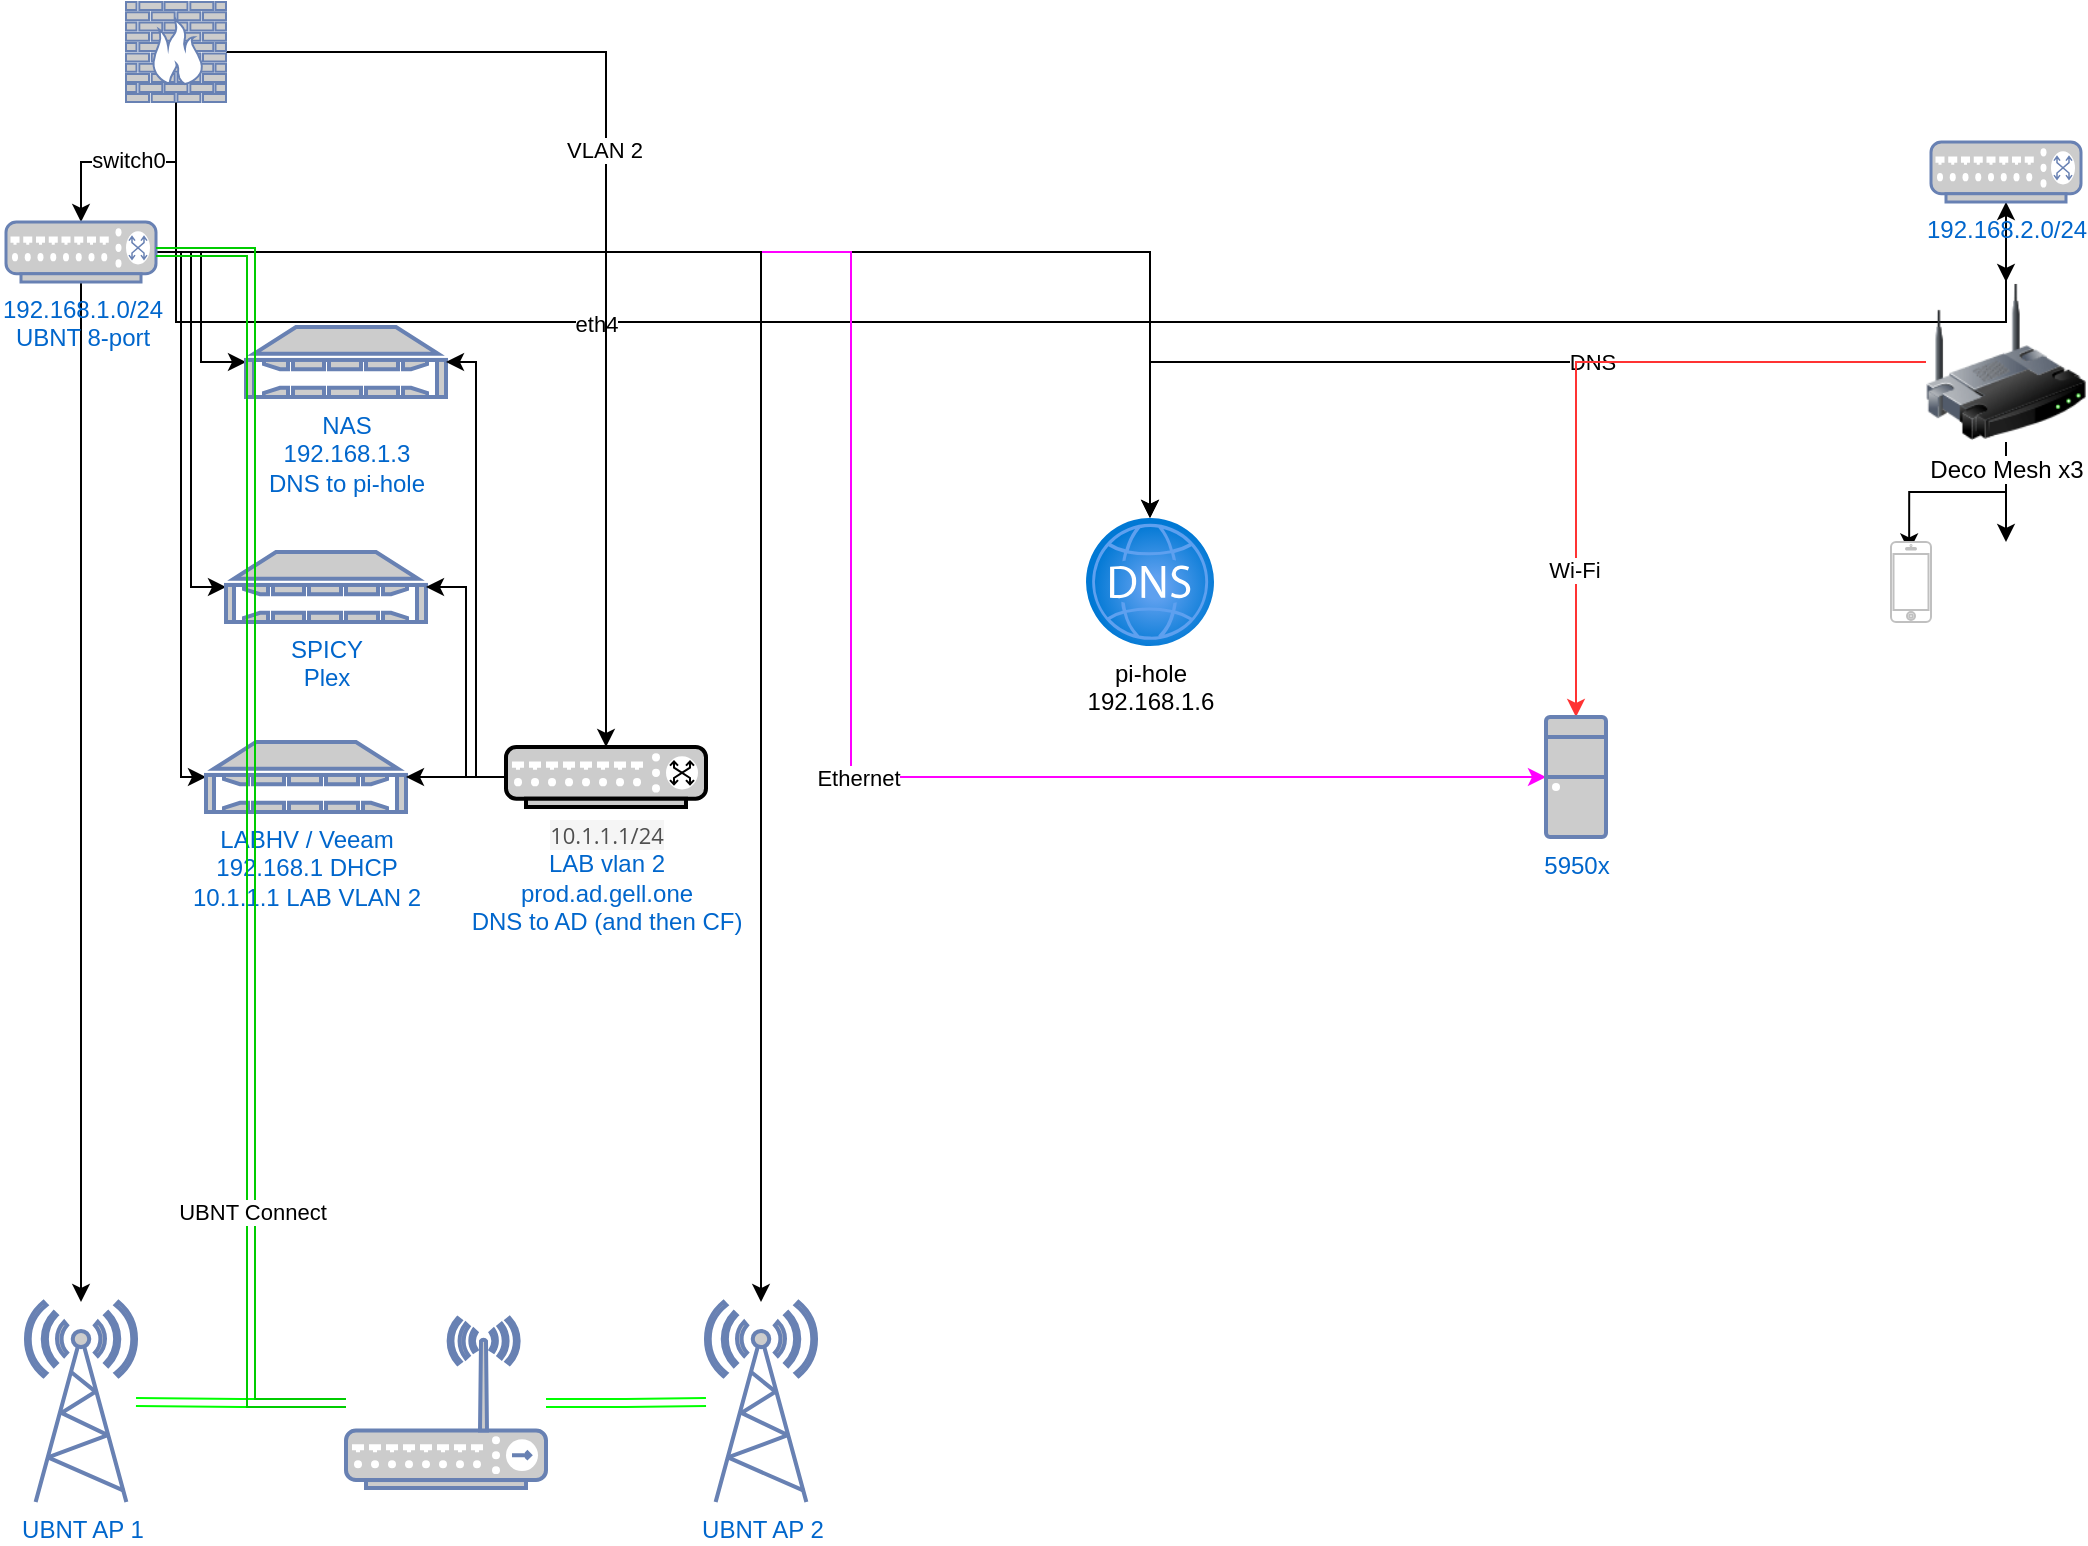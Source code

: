 <mxfile version="20.0.3" type="github">
  <diagram id="iC6M-rrgXTsZYorOLaK3" name="Page-1">
    <mxGraphModel dx="2270" dy="935" grid="1" gridSize="10" guides="1" tooltips="1" connect="1" arrows="1" fold="1" page="1" pageScale="1" pageWidth="850" pageHeight="1400" math="0" shadow="0">
      <root>
        <mxCell id="0" />
        <mxCell id="1" parent="0" />
        <mxCell id="Tb5XQR19AkCkS0yn6avB-4" style="edgeStyle=orthogonalEdgeStyle;rounded=0;orthogonalLoop=1;jettySize=auto;html=1;" edge="1" parent="1" source="Tb5XQR19AkCkS0yn6avB-2" target="Tb5XQR19AkCkS0yn6avB-3">
          <mxGeometry relative="1" as="geometry" />
        </mxCell>
        <mxCell id="Tb5XQR19AkCkS0yn6avB-35" value="switch0" style="edgeLabel;html=1;align=center;verticalAlign=middle;resizable=0;points=[];" vertex="1" connectable="0" parent="Tb5XQR19AkCkS0yn6avB-4">
          <mxGeometry x="-0.245" y="-1" relative="1" as="geometry">
            <mxPoint x="-14" as="offset" />
          </mxGeometry>
        </mxCell>
        <mxCell id="Tb5XQR19AkCkS0yn6avB-7" style="edgeStyle=orthogonalEdgeStyle;rounded=0;orthogonalLoop=1;jettySize=auto;html=1;" edge="1" parent="1" source="Tb5XQR19AkCkS0yn6avB-2" target="Tb5XQR19AkCkS0yn6avB-5">
          <mxGeometry relative="1" as="geometry">
            <Array as="points">
              <mxPoint x="125" y="170" />
              <mxPoint x="1040" y="170" />
            </Array>
          </mxGeometry>
        </mxCell>
        <mxCell id="Tb5XQR19AkCkS0yn6avB-34" value="eth4" style="edgeLabel;html=1;align=center;verticalAlign=middle;resizable=0;points=[];" vertex="1" connectable="0" parent="Tb5XQR19AkCkS0yn6avB-7">
          <mxGeometry x="-0.41" y="-1" relative="1" as="geometry">
            <mxPoint as="offset" />
          </mxGeometry>
        </mxCell>
        <mxCell id="Tb5XQR19AkCkS0yn6avB-31" style="edgeStyle=orthogonalEdgeStyle;rounded=0;orthogonalLoop=1;jettySize=auto;html=1;" edge="1" parent="1" source="Tb5XQR19AkCkS0yn6avB-2" target="Tb5XQR19AkCkS0yn6avB-27">
          <mxGeometry relative="1" as="geometry" />
        </mxCell>
        <mxCell id="Tb5XQR19AkCkS0yn6avB-33" value="VLAN 2" style="edgeLabel;html=1;align=center;verticalAlign=middle;resizable=0;points=[];" vertex="1" connectable="0" parent="Tb5XQR19AkCkS0yn6avB-31">
          <mxGeometry x="-0.11" y="-1" relative="1" as="geometry">
            <mxPoint as="offset" />
          </mxGeometry>
        </mxCell>
        <mxCell id="Tb5XQR19AkCkS0yn6avB-2" value="" style="fontColor=#0066CC;verticalAlign=top;verticalLabelPosition=bottom;labelPosition=center;align=center;html=1;outlineConnect=0;fillColor=#CCCCCC;strokeColor=#6881B3;gradientColor=none;gradientDirection=north;strokeWidth=2;shape=mxgraph.networks.firewall;" vertex="1" parent="1">
          <mxGeometry x="100" y="10" width="50" height="50" as="geometry" />
        </mxCell>
        <mxCell id="Tb5XQR19AkCkS0yn6avB-19" style="edgeStyle=elbowEdgeStyle;rounded=0;orthogonalLoop=1;jettySize=auto;html=1;" edge="1" parent="1" source="Tb5XQR19AkCkS0yn6avB-3" target="Tb5XQR19AkCkS0yn6avB-26">
          <mxGeometry relative="1" as="geometry">
            <mxPoint x="90" y="240" as="targetPoint" />
          </mxGeometry>
        </mxCell>
        <mxCell id="Tb5XQR19AkCkS0yn6avB-21" style="edgeStyle=orthogonalEdgeStyle;rounded=0;orthogonalLoop=1;jettySize=auto;html=1;" edge="1" parent="1" source="Tb5XQR19AkCkS0yn6avB-3" target="Tb5XQR19AkCkS0yn6avB-20">
          <mxGeometry relative="1" as="geometry" />
        </mxCell>
        <mxCell id="Tb5XQR19AkCkS0yn6avB-29" style="edgeStyle=elbowEdgeStyle;rounded=0;orthogonalLoop=1;jettySize=auto;html=1;" edge="1" parent="1" source="Tb5XQR19AkCkS0yn6avB-3" target="Tb5XQR19AkCkS0yn6avB-25">
          <mxGeometry relative="1" as="geometry" />
        </mxCell>
        <mxCell id="Tb5XQR19AkCkS0yn6avB-30" style="edgeStyle=elbowEdgeStyle;rounded=0;orthogonalLoop=1;jettySize=auto;html=1;" edge="1" parent="1" source="Tb5XQR19AkCkS0yn6avB-3" target="Tb5XQR19AkCkS0yn6avB-18">
          <mxGeometry relative="1" as="geometry" />
        </mxCell>
        <mxCell id="Tb5XQR19AkCkS0yn6avB-39" style="edgeStyle=elbowEdgeStyle;rounded=0;orthogonalLoop=1;jettySize=auto;html=1;strokeColor=#FF00FF;fillColor=#FF6666;" edge="1" parent="1" source="Tb5XQR19AkCkS0yn6avB-3" target="Tb5XQR19AkCkS0yn6avB-36">
          <mxGeometry relative="1" as="geometry" />
        </mxCell>
        <mxCell id="Tb5XQR19AkCkS0yn6avB-40" value="Ethernet" style="edgeLabel;html=1;align=center;verticalAlign=middle;resizable=0;points=[];" vertex="1" connectable="0" parent="Tb5XQR19AkCkS0yn6avB-39">
          <mxGeometry x="0.281" relative="1" as="geometry">
            <mxPoint as="offset" />
          </mxGeometry>
        </mxCell>
        <mxCell id="Tb5XQR19AkCkS0yn6avB-45" style="rounded=0;orthogonalLoop=1;jettySize=auto;html=1;strokeColor=#000000;fillColor=#FF6666;elbow=vertical;edgeStyle=orthogonalEdgeStyle;" edge="1" parent="1" source="Tb5XQR19AkCkS0yn6avB-3" target="Tb5XQR19AkCkS0yn6avB-42">
          <mxGeometry relative="1" as="geometry" />
        </mxCell>
        <mxCell id="Tb5XQR19AkCkS0yn6avB-47" style="edgeStyle=orthogonalEdgeStyle;rounded=0;orthogonalLoop=1;jettySize=auto;html=1;strokeColor=#000000;fillColor=#FF6666;elbow=vertical;" edge="1" parent="1" source="Tb5XQR19AkCkS0yn6avB-3" target="Tb5XQR19AkCkS0yn6avB-43">
          <mxGeometry relative="1" as="geometry" />
        </mxCell>
        <mxCell id="Tb5XQR19AkCkS0yn6avB-3" value="192.168.1.0/24&lt;br&gt;UBNT 8-port" style="fontColor=#0066CC;verticalAlign=top;verticalLabelPosition=bottom;labelPosition=center;align=center;html=1;outlineConnect=0;fillColor=#CCCCCC;strokeColor=#6881B3;gradientColor=none;gradientDirection=north;strokeWidth=2;shape=mxgraph.networks.switch;" vertex="1" parent="1">
          <mxGeometry x="40" y="120" width="75" height="30" as="geometry" />
        </mxCell>
        <mxCell id="Tb5XQR19AkCkS0yn6avB-15" style="edgeStyle=orthogonalEdgeStyle;rounded=0;orthogonalLoop=1;jettySize=auto;html=1;" edge="1" parent="1" source="Tb5XQR19AkCkS0yn6avB-5" target="Tb5XQR19AkCkS0yn6avB-9">
          <mxGeometry relative="1" as="geometry" />
        </mxCell>
        <mxCell id="Tb5XQR19AkCkS0yn6avB-5" value="192.168.2.0/24" style="fontColor=#0066CC;verticalAlign=top;verticalLabelPosition=bottom;labelPosition=center;align=center;html=1;outlineConnect=0;fillColor=#CCCCCC;strokeColor=#6881B3;gradientColor=none;gradientDirection=north;strokeWidth=2;shape=mxgraph.networks.switch;" vertex="1" parent="1">
          <mxGeometry x="1002.5" y="80" width="75" height="30" as="geometry" />
        </mxCell>
        <mxCell id="Tb5XQR19AkCkS0yn6avB-16" style="edgeStyle=orthogonalEdgeStyle;rounded=0;orthogonalLoop=1;jettySize=auto;html=1;" edge="1" parent="1" source="Tb5XQR19AkCkS0yn6avB-9" target="Tb5XQR19AkCkS0yn6avB-11">
          <mxGeometry relative="1" as="geometry" />
        </mxCell>
        <mxCell id="Tb5XQR19AkCkS0yn6avB-17" style="edgeStyle=orthogonalEdgeStyle;rounded=0;orthogonalLoop=1;jettySize=auto;html=1;entryX=0.454;entryY=0.118;entryDx=0;entryDy=0;entryPerimeter=0;" edge="1" parent="1" source="Tb5XQR19AkCkS0yn6avB-9" target="Tb5XQR19AkCkS0yn6avB-12">
          <mxGeometry relative="1" as="geometry" />
        </mxCell>
        <mxCell id="Tb5XQR19AkCkS0yn6avB-23" style="edgeStyle=orthogonalEdgeStyle;rounded=0;orthogonalLoop=1;jettySize=auto;html=1;" edge="1" parent="1" source="Tb5XQR19AkCkS0yn6avB-9" target="Tb5XQR19AkCkS0yn6avB-20">
          <mxGeometry relative="1" as="geometry" />
        </mxCell>
        <mxCell id="Tb5XQR19AkCkS0yn6avB-24" value="DNS" style="edgeLabel;html=1;align=center;verticalAlign=middle;resizable=0;points=[];" vertex="1" connectable="0" parent="Tb5XQR19AkCkS0yn6avB-23">
          <mxGeometry x="-0.284" relative="1" as="geometry">
            <mxPoint as="offset" />
          </mxGeometry>
        </mxCell>
        <mxCell id="Tb5XQR19AkCkS0yn6avB-37" style="edgeStyle=orthogonalEdgeStyle;rounded=0;orthogonalLoop=1;jettySize=auto;html=1;fillColor=#FF6666;strokeColor=#FF3333;" edge="1" parent="1" source="Tb5XQR19AkCkS0yn6avB-9" target="Tb5XQR19AkCkS0yn6avB-36">
          <mxGeometry relative="1" as="geometry" />
        </mxCell>
        <mxCell id="Tb5XQR19AkCkS0yn6avB-38" value="Wi-Fi" style="edgeLabel;html=1;align=center;verticalAlign=middle;resizable=0;points=[];" vertex="1" connectable="0" parent="Tb5XQR19AkCkS0yn6avB-37">
          <mxGeometry x="0.579" y="-1" relative="1" as="geometry">
            <mxPoint as="offset" />
          </mxGeometry>
        </mxCell>
        <mxCell id="Tb5XQR19AkCkS0yn6avB-9" value="Deco Mesh x3" style="image;html=1;image=img/lib/clip_art/networking/Wireless_Router_128x128.png" vertex="1" parent="1">
          <mxGeometry x="1000" y="150" width="80" height="80" as="geometry" />
        </mxCell>
        <mxCell id="Tb5XQR19AkCkS0yn6avB-11" value="" style="shape=image;html=1;verticalAlign=top;verticalLabelPosition=bottom;labelBackgroundColor=#ffffff;imageAspect=0;aspect=fixed;image=https://cdn0.iconfinder.com/data/icons/social-media-2185/512/social__media__social_media__xbox_-128.png" vertex="1" parent="1">
          <mxGeometry x="1020" y="280" width="40" height="40" as="geometry" />
        </mxCell>
        <mxCell id="Tb5XQR19AkCkS0yn6avB-12" value="" style="html=1;verticalLabelPosition=bottom;labelBackgroundColor=#ffffff;verticalAlign=top;shadow=0;dashed=0;strokeWidth=1;shape=mxgraph.ios7.misc.iphone;strokeColor=#c0c0c0;" vertex="1" parent="1">
          <mxGeometry x="982.5" y="280" width="20" height="40" as="geometry" />
        </mxCell>
        <mxCell id="Tb5XQR19AkCkS0yn6avB-18" value="NAS&lt;br&gt;192.168.1.3&lt;br&gt;DNS to pi-hole" style="fontColor=#0066CC;verticalAlign=top;verticalLabelPosition=bottom;labelPosition=center;align=center;html=1;outlineConnect=0;fillColor=#CCCCCC;strokeColor=#6881B3;gradientColor=none;gradientDirection=north;strokeWidth=2;shape=mxgraph.networks.nas_filer;" vertex="1" parent="1">
          <mxGeometry x="160" y="172.5" width="100" height="35" as="geometry" />
        </mxCell>
        <mxCell id="Tb5XQR19AkCkS0yn6avB-20" value="pi-hole&lt;br&gt;192.168.1.6" style="aspect=fixed;html=1;points=[];align=center;image;fontSize=12;image=img/lib/azure2/networking/DNS_Zones.svg;" vertex="1" parent="1">
          <mxGeometry x="580" y="268" width="64" height="64" as="geometry" />
        </mxCell>
        <mxCell id="Tb5XQR19AkCkS0yn6avB-25" value="SPICY&lt;br&gt;Plex" style="fontColor=#0066CC;verticalAlign=top;verticalLabelPosition=bottom;labelPosition=center;align=center;html=1;outlineConnect=0;fillColor=#CCCCCC;strokeColor=#6881B3;gradientColor=none;gradientDirection=north;strokeWidth=2;shape=mxgraph.networks.nas_filer;" vertex="1" parent="1">
          <mxGeometry x="150" y="285" width="100" height="35" as="geometry" />
        </mxCell>
        <mxCell id="Tb5XQR19AkCkS0yn6avB-26" value="LABHV / Veeam&lt;br&gt;192.168.1 DHCP&lt;br&gt;10.1.1.1 LAB VLAN 2" style="fontColor=#0066CC;verticalAlign=top;verticalLabelPosition=bottom;labelPosition=center;align=center;html=1;outlineConnect=0;fillColor=#CCCCCC;strokeColor=#6881B3;gradientColor=none;gradientDirection=north;strokeWidth=2;shape=mxgraph.networks.nas_filer;" vertex="1" parent="1">
          <mxGeometry x="140" y="380" width="100" height="35" as="geometry" />
        </mxCell>
        <mxCell id="Tb5XQR19AkCkS0yn6avB-28" style="rounded=0;orthogonalLoop=1;jettySize=auto;html=1;edgeStyle=elbowEdgeStyle;" edge="1" parent="1" source="Tb5XQR19AkCkS0yn6avB-27" target="Tb5XQR19AkCkS0yn6avB-26">
          <mxGeometry relative="1" as="geometry">
            <mxPoint x="280" y="530" as="targetPoint" />
          </mxGeometry>
        </mxCell>
        <mxCell id="Tb5XQR19AkCkS0yn6avB-54" style="edgeStyle=elbowEdgeStyle;rounded=0;orthogonalLoop=1;jettySize=auto;html=1;shadow=0;strokeColor=#000000;fillColor=#FF6666;" edge="1" parent="1" source="Tb5XQR19AkCkS0yn6avB-27" target="Tb5XQR19AkCkS0yn6avB-18">
          <mxGeometry relative="1" as="geometry" />
        </mxCell>
        <mxCell id="Tb5XQR19AkCkS0yn6avB-55" style="edgeStyle=elbowEdgeStyle;rounded=0;orthogonalLoop=1;jettySize=auto;html=1;shadow=0;strokeColor=#000000;fillColor=#FF6666;" edge="1" parent="1" source="Tb5XQR19AkCkS0yn6avB-27" target="Tb5XQR19AkCkS0yn6avB-25">
          <mxGeometry relative="1" as="geometry" />
        </mxCell>
        <mxCell id="Tb5XQR19AkCkS0yn6avB-27" value="&lt;span style=&quot;color: rgb(79, 79, 79); font-family: &amp;quot;Open Sans&amp;quot;, sans-serif; font-size: 11px; text-align: start; background-color: rgb(245, 245, 245);&quot;&gt;10.1.1.1/24&lt;/span&gt;&lt;br&gt;LAB vlan 2&lt;br&gt;prod.ad.gell.one&lt;br&gt;DNS to AD (and then CF)" style="fontColor=#0066CC;verticalAlign=top;verticalLabelPosition=bottom;labelPosition=center;align=center;html=1;outlineConnect=0;fillColor=#CCCCCC;strokeColor=#000000;gradientColor=none;gradientDirection=north;strokeWidth=2;shape=mxgraph.networks.switch;" vertex="1" parent="1">
          <mxGeometry x="290" y="382.5" width="100" height="30" as="geometry" />
        </mxCell>
        <mxCell id="Tb5XQR19AkCkS0yn6avB-36" value="5950x" style="fontColor=#0066CC;verticalAlign=top;verticalLabelPosition=bottom;labelPosition=center;align=center;html=1;outlineConnect=0;fillColor=#CCCCCC;strokeColor=#6881B3;gradientColor=none;gradientDirection=north;strokeWidth=2;shape=mxgraph.networks.desktop_pc;" vertex="1" parent="1">
          <mxGeometry x="810" y="367.5" width="30" height="60" as="geometry" />
        </mxCell>
        <mxCell id="Tb5XQR19AkCkS0yn6avB-42" value="UBNT AP 1&lt;br&gt;" style="fontColor=#0066CC;verticalAlign=top;verticalLabelPosition=bottom;labelPosition=center;align=center;html=1;outlineConnect=0;fillColor=#CCCCCC;strokeColor=#6881B3;gradientColor=none;gradientDirection=north;strokeWidth=2;shape=mxgraph.networks.radio_tower;" vertex="1" parent="1">
          <mxGeometry x="50" y="660" width="55" height="100" as="geometry" />
        </mxCell>
        <mxCell id="Tb5XQR19AkCkS0yn6avB-43" value="UBNT AP 2&lt;br&gt;" style="fontColor=#0066CC;verticalAlign=top;verticalLabelPosition=bottom;labelPosition=center;align=center;html=1;outlineConnect=0;fillColor=#CCCCCC;strokeColor=#6881B3;gradientColor=none;gradientDirection=north;strokeWidth=2;shape=mxgraph.networks.radio_tower;" vertex="1" parent="1">
          <mxGeometry x="390" y="660" width="55" height="100" as="geometry" />
        </mxCell>
        <mxCell id="Tb5XQR19AkCkS0yn6avB-49" style="edgeStyle=orthogonalEdgeStyle;rounded=0;orthogonalLoop=1;jettySize=auto;html=1;strokeColor=#00FF00;fillColor=#FF6666;elbow=vertical;shape=link;" edge="1" parent="1" source="Tb5XQR19AkCkS0yn6avB-48" target="Tb5XQR19AkCkS0yn6avB-42">
          <mxGeometry relative="1" as="geometry" />
        </mxCell>
        <mxCell id="Tb5XQR19AkCkS0yn6avB-50" style="edgeStyle=orthogonalEdgeStyle;rounded=0;orthogonalLoop=1;jettySize=auto;html=1;strokeColor=#00FF00;fillColor=#FF6666;elbow=vertical;shape=link;" edge="1" parent="1" source="Tb5XQR19AkCkS0yn6avB-48" target="Tb5XQR19AkCkS0yn6avB-43">
          <mxGeometry relative="1" as="geometry" />
        </mxCell>
        <mxCell id="Tb5XQR19AkCkS0yn6avB-52" style="edgeStyle=elbowEdgeStyle;rounded=0;orthogonalLoop=1;jettySize=auto;html=1;strokeColor=#00CC00;fillColor=#FF6666;shadow=0;shape=link;" edge="1" parent="1" source="Tb5XQR19AkCkS0yn6avB-48" target="Tb5XQR19AkCkS0yn6avB-3">
          <mxGeometry relative="1" as="geometry" />
        </mxCell>
        <mxCell id="Tb5XQR19AkCkS0yn6avB-53" value="UBNT Connect" style="edgeLabel;html=1;align=center;verticalAlign=middle;resizable=0;points=[];" vertex="1" connectable="0" parent="Tb5XQR19AkCkS0yn6avB-52">
          <mxGeometry x="-0.574" relative="1" as="geometry">
            <mxPoint as="offset" />
          </mxGeometry>
        </mxCell>
        <mxCell id="Tb5XQR19AkCkS0yn6avB-48" value="" style="fontColor=#0066CC;verticalAlign=top;verticalLabelPosition=bottom;labelPosition=center;align=center;html=1;outlineConnect=0;fillColor=#CCCCCC;strokeColor=#6881B3;gradientColor=none;gradientDirection=north;strokeWidth=2;shape=mxgraph.networks.wireless_hub;" vertex="1" parent="1">
          <mxGeometry x="210" y="668" width="100" height="85" as="geometry" />
        </mxCell>
      </root>
    </mxGraphModel>
  </diagram>
</mxfile>
